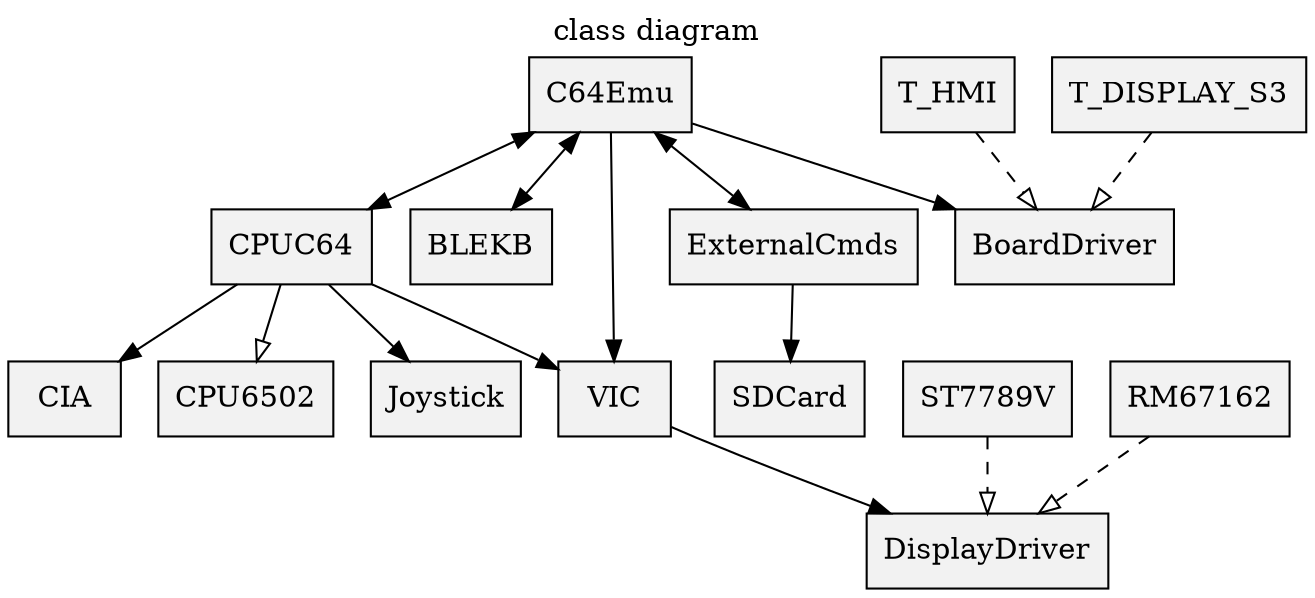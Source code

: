 digraph T_HMI_C64 {
  graph [
    label="class diagram"
    labelloc="t"
  ]
  node [
    shape=record
    style=filled
    fillcolor=gray95
  ]
  C64Emu -> CPUC64 [dir=both]
  C64Emu -> BLEKB [dir=both]
  C64Emu -> ExternalCmds [dir=both]
  C64Emu -> VIC
  C64Emu -> BoardDriver
  T_HMI -> BoardDriver [arrowhead=empty, style=dashed]
  T_DISPLAY_S3 -> BoardDriver [arrowhead=empty, style=dashed]
  ExternalCmds -> SDCard
  CPUC64 -> CIA
  CPUC64 -> CPU6502 [arrowhead=empty]
  CPUC64 -> Joystick
  CPUC64 -> VIC
  VIC -> DisplayDriver
  ST7789V -> DisplayDriver [arrowhead=empty, style=dashed]
  RM67162 -> DisplayDriver [arrowhead=empty, style=dashed]
}

